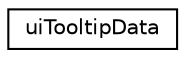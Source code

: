 digraph G
{
  edge [fontname="Helvetica",fontsize="10",labelfontname="Helvetica",labelfontsize="10"];
  node [fontname="Helvetica",fontsize="10",shape=record];
  rankdir=LR;
  Node1 [label="uiTooltipData",height=0.2,width=0.4,color="black", fillcolor="white", style="filled",URL="$db/d57/structuiTooltipData.html"];
}
